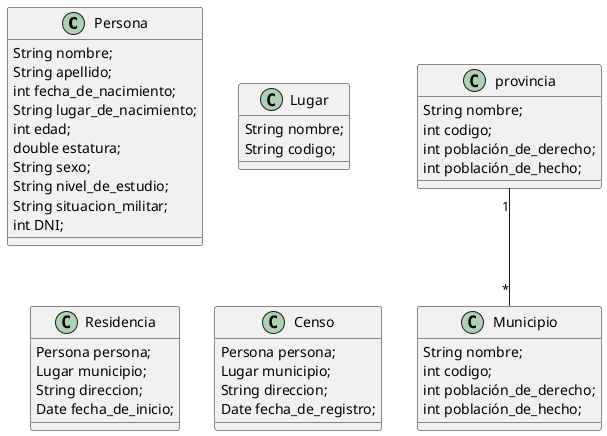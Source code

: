 @startuml

class Persona{
String nombre;
String apellido;
int fecha_de_nacimiento;
String lugar_de_nacimiento;
int edad;
double estatura;
String sexo;
String nivel_de_estudio;
String situacion_militar;
int DNI;
}

class Lugar{
String nombre;
String codigo;
}
class Residencia{
Persona persona;
Lugar municipio;
String direccion;
Date fecha_de_inicio;
}

class Censo{
Persona persona;
Lugar municipio;
String direccion;
Date fecha_de_registro;
}

class Municipio{
String nombre;
int codigo;
int población_de_derecho;
int población_de_hecho;
}

class provincia{
String nombre;
int codigo;
int población_de_derecho;
int población_de_hecho;

}
provincia "1" -- "*" Municipio 

@enduml
